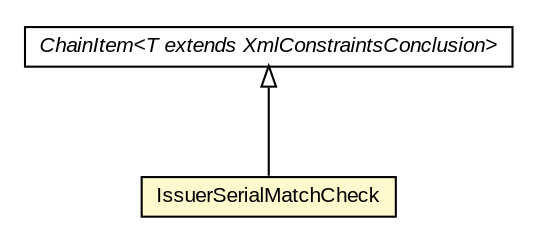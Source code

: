 #!/usr/local/bin/dot
#
# Class diagram 
# Generated by UMLGraph version R5_6-24-gf6e263 (http://www.umlgraph.org/)
#

digraph G {
	edge [fontname="arial",fontsize=10,labelfontname="arial",labelfontsize=10];
	node [fontname="arial",fontsize=10,shape=plaintext];
	nodesep=0.25;
	ranksep=0.5;
	// eu.europa.esig.dss.validation.process.ChainItem<T extends eu.europa.esig.dss.jaxb.detailedreport.XmlConstraintsConclusion>
	c398287 [label=<<table title="eu.europa.esig.dss.validation.process.ChainItem" border="0" cellborder="1" cellspacing="0" cellpadding="2" port="p" href="../../../ChainItem.html">
		<tr><td><table border="0" cellspacing="0" cellpadding="1">
<tr><td align="center" balign="center"><font face="arial italic"> ChainItem&lt;T extends XmlConstraintsConclusion&gt; </font></td></tr>
		</table></td></tr>
		</table>>, URL="../../../ChainItem.html", fontname="arial", fontcolor="black", fontsize=10.0];
	// eu.europa.esig.dss.validation.process.bbb.isc.checks.IssuerSerialMatchCheck
	c398310 [label=<<table title="eu.europa.esig.dss.validation.process.bbb.isc.checks.IssuerSerialMatchCheck" border="0" cellborder="1" cellspacing="0" cellpadding="2" port="p" bgcolor="lemonChiffon" href="./IssuerSerialMatchCheck.html">
		<tr><td><table border="0" cellspacing="0" cellpadding="1">
<tr><td align="center" balign="center"> IssuerSerialMatchCheck </td></tr>
		</table></td></tr>
		</table>>, URL="./IssuerSerialMatchCheck.html", fontname="arial", fontcolor="black", fontsize=10.0];
	//eu.europa.esig.dss.validation.process.bbb.isc.checks.IssuerSerialMatchCheck extends eu.europa.esig.dss.validation.process.ChainItem<eu.europa.esig.dss.jaxb.detailedreport.XmlISC>
	c398287:p -> c398310:p [dir=back,arrowtail=empty];
}

